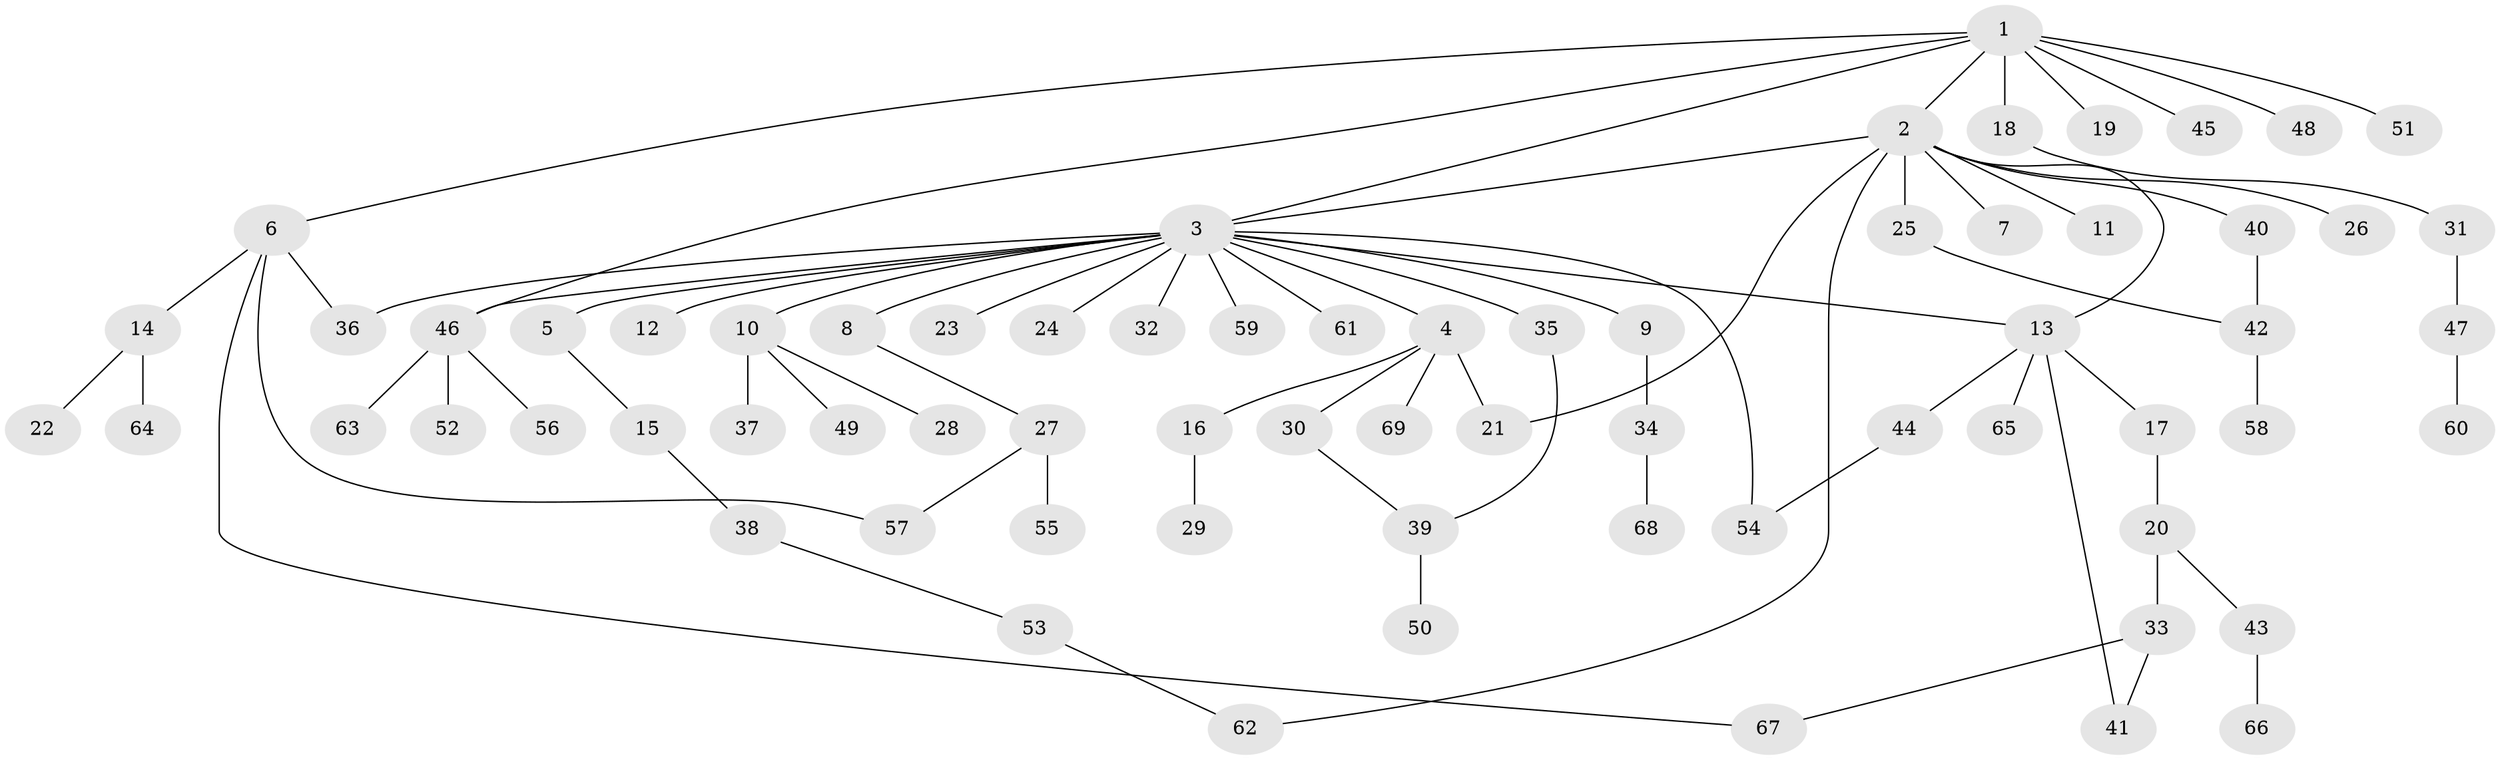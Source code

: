 // coarse degree distribution, {8: 0.04, 17: 0.02, 4: 0.04, 2: 0.36, 5: 0.04, 3: 0.08, 1: 0.42}
// Generated by graph-tools (version 1.1) at 2025/50/03/04/25 22:50:18]
// undirected, 69 vertices, 80 edges
graph export_dot {
  node [color=gray90,style=filled];
  1;
  2;
  3;
  4;
  5;
  6;
  7;
  8;
  9;
  10;
  11;
  12;
  13;
  14;
  15;
  16;
  17;
  18;
  19;
  20;
  21;
  22;
  23;
  24;
  25;
  26;
  27;
  28;
  29;
  30;
  31;
  32;
  33;
  34;
  35;
  36;
  37;
  38;
  39;
  40;
  41;
  42;
  43;
  44;
  45;
  46;
  47;
  48;
  49;
  50;
  51;
  52;
  53;
  54;
  55;
  56;
  57;
  58;
  59;
  60;
  61;
  62;
  63;
  64;
  65;
  66;
  67;
  68;
  69;
  1 -- 2;
  1 -- 3;
  1 -- 6;
  1 -- 18;
  1 -- 19;
  1 -- 45;
  1 -- 46;
  1 -- 48;
  1 -- 51;
  2 -- 3;
  2 -- 7;
  2 -- 11;
  2 -- 13;
  2 -- 21;
  2 -- 25;
  2 -- 26;
  2 -- 40;
  2 -- 62;
  3 -- 4;
  3 -- 5;
  3 -- 8;
  3 -- 9;
  3 -- 10;
  3 -- 12;
  3 -- 13;
  3 -- 23;
  3 -- 24;
  3 -- 32;
  3 -- 35;
  3 -- 36;
  3 -- 46;
  3 -- 54;
  3 -- 59;
  3 -- 61;
  4 -- 16;
  4 -- 21;
  4 -- 30;
  4 -- 69;
  5 -- 15;
  6 -- 14;
  6 -- 36;
  6 -- 57;
  6 -- 67;
  8 -- 27;
  9 -- 34;
  10 -- 28;
  10 -- 37;
  10 -- 49;
  13 -- 17;
  13 -- 41;
  13 -- 44;
  13 -- 65;
  14 -- 22;
  14 -- 64;
  15 -- 38;
  16 -- 29;
  17 -- 20;
  18 -- 31;
  20 -- 33;
  20 -- 43;
  25 -- 42;
  27 -- 55;
  27 -- 57;
  30 -- 39;
  31 -- 47;
  33 -- 41;
  33 -- 67;
  34 -- 68;
  35 -- 39;
  38 -- 53;
  39 -- 50;
  40 -- 42;
  42 -- 58;
  43 -- 66;
  44 -- 54;
  46 -- 52;
  46 -- 56;
  46 -- 63;
  47 -- 60;
  53 -- 62;
}
